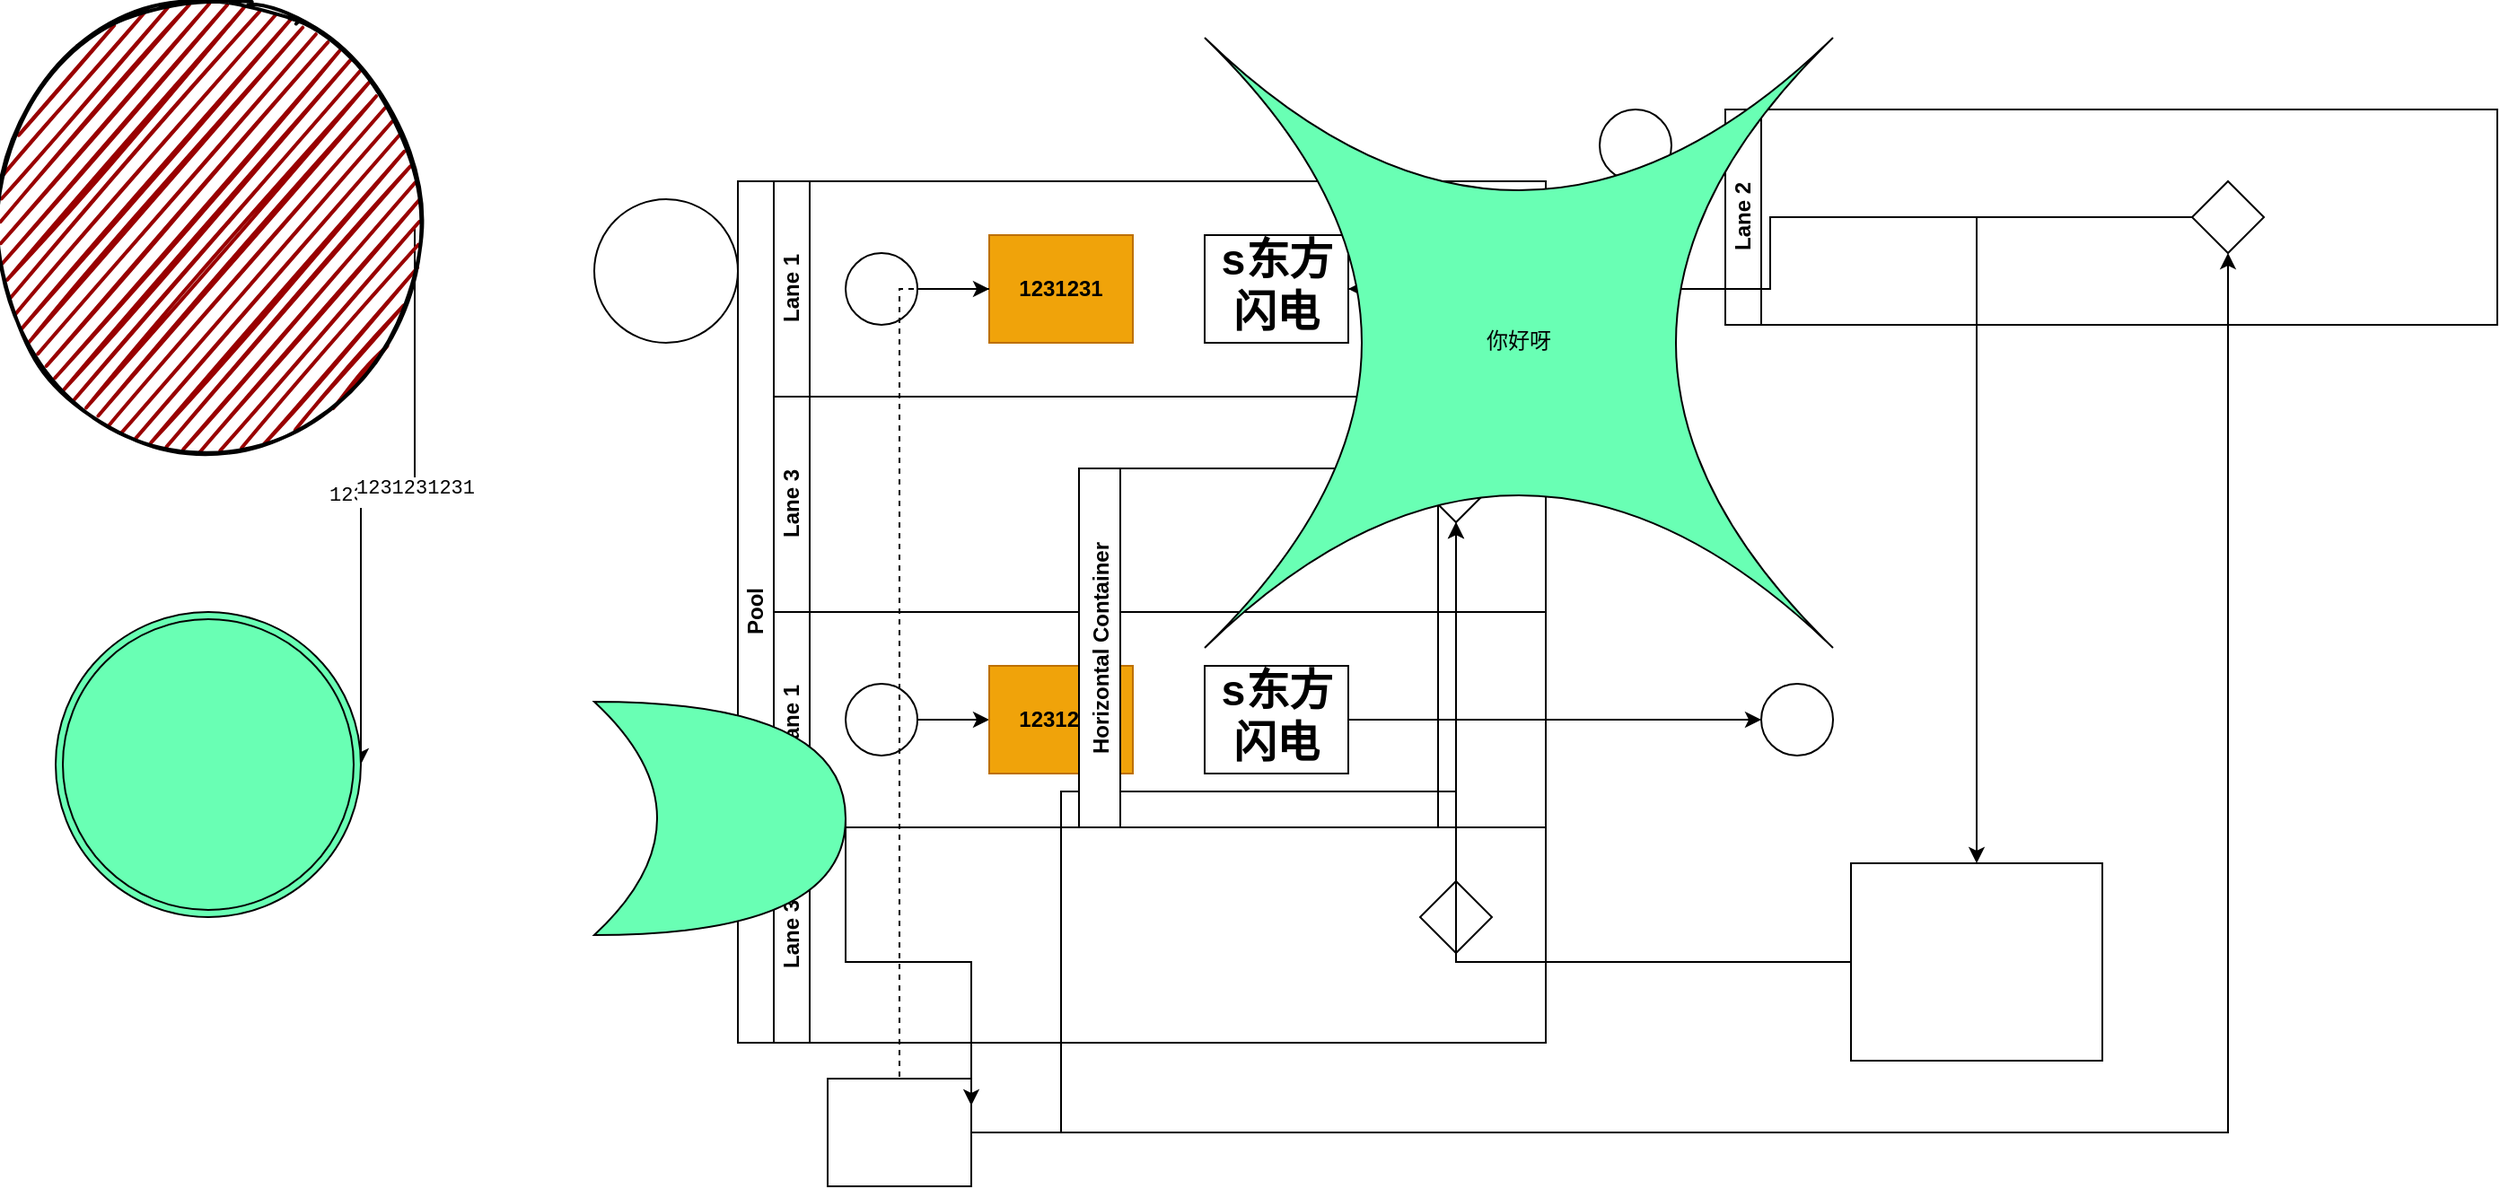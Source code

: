 <mxfile version="19.0.1" type="github">
  <diagram id="prtHgNgQTEPvFCAcTncT" name="Page-1">
    <mxGraphModel dx="2251" dy="737" grid="1" gridSize="10" guides="1" tooltips="1" connect="1" arrows="1" fold="1" page="1" pageScale="1" pageWidth="827" pageHeight="1169" math="0" shadow="0">
      <root>
        <mxCell id="0" />
        <mxCell id="1" parent="0" />
        <mxCell id="dNxyNK7c78bLwvsdeMH5-19" value="Pool" style="swimlane;html=1;childLayout=stackLayout;resizeParent=1;resizeParentMax=0;horizontal=0;startSize=20;horizontalStack=0;" parent="1" vertex="1">
          <mxGeometry x="120" y="120" width="450" height="480" as="geometry" />
        </mxCell>
        <mxCell id="dNxyNK7c78bLwvsdeMH5-20" value="Lane 1" style="swimlane;html=1;startSize=20;horizontal=0;" parent="dNxyNK7c78bLwvsdeMH5-19" vertex="1">
          <mxGeometry x="20" width="430" height="120" as="geometry" />
        </mxCell>
        <mxCell id="dNxyNK7c78bLwvsdeMH5-25" value="" style="edgeStyle=orthogonalEdgeStyle;rounded=0;orthogonalLoop=1;jettySize=auto;html=1;" parent="dNxyNK7c78bLwvsdeMH5-20" source="dNxyNK7c78bLwvsdeMH5-23" target="dNxyNK7c78bLwvsdeMH5-24" edge="1">
          <mxGeometry relative="1" as="geometry" />
        </mxCell>
        <mxCell id="dNxyNK7c78bLwvsdeMH5-23" value="" style="ellipse;whiteSpace=wrap;html=1;" parent="dNxyNK7c78bLwvsdeMH5-20" vertex="1">
          <mxGeometry x="40" y="40" width="40" height="40" as="geometry" />
        </mxCell>
        <mxCell id="dNxyNK7c78bLwvsdeMH5-24" value="1231231" style="rounded=0;whiteSpace=wrap;html=1;fontFamily=Helvetica;fontSize=12;fontColor=#000000;align=center;fillColor=#f0a30a;strokeColor=#BD7000;fontStyle=1" parent="dNxyNK7c78bLwvsdeMH5-20" vertex="1">
          <mxGeometry x="120" y="30" width="80" height="60" as="geometry" />
        </mxCell>
        <mxCell id="dNxyNK7c78bLwvsdeMH5-30" value="&lt;h1&gt;s东方闪电&lt;/h1&gt;" style="rounded=0;whiteSpace=wrap;html=1;fontFamily=Courier New;fontSize=12;fontColor=#000000;align=center;" parent="dNxyNK7c78bLwvsdeMH5-20" vertex="1">
          <mxGeometry x="240" y="30" width="80" height="60" as="geometry" />
        </mxCell>
        <mxCell id="dNxyNK7c78bLwvsdeMH5-22" value="Lane 3" style="swimlane;html=1;startSize=20;horizontal=0;" parent="dNxyNK7c78bLwvsdeMH5-19" vertex="1">
          <mxGeometry x="20" y="120" width="430" height="120" as="geometry" />
        </mxCell>
        <mxCell id="dNxyNK7c78bLwvsdeMH5-36" value="" style="rhombus;whiteSpace=wrap;html=1;fontFamily=Helvetica;fontSize=12;fontColor=#000000;align=center;" parent="dNxyNK7c78bLwvsdeMH5-22" vertex="1">
          <mxGeometry x="360" y="30" width="40" height="40" as="geometry" />
        </mxCell>
        <mxCell id="g-Dw7F94T4QF7kMl9xxq-9" value="Lane 1" style="swimlane;html=1;startSize=20;horizontal=0;" vertex="1" parent="dNxyNK7c78bLwvsdeMH5-19">
          <mxGeometry x="20" y="240" width="430" height="120" as="geometry" />
        </mxCell>
        <mxCell id="g-Dw7F94T4QF7kMl9xxq-10" value="" style="edgeStyle=orthogonalEdgeStyle;rounded=0;orthogonalLoop=1;jettySize=auto;html=1;" edge="1" parent="g-Dw7F94T4QF7kMl9xxq-9" source="g-Dw7F94T4QF7kMl9xxq-11" target="g-Dw7F94T4QF7kMl9xxq-12">
          <mxGeometry relative="1" as="geometry" />
        </mxCell>
        <mxCell id="g-Dw7F94T4QF7kMl9xxq-11" value="" style="ellipse;whiteSpace=wrap;html=1;" vertex="1" parent="g-Dw7F94T4QF7kMl9xxq-9">
          <mxGeometry x="40" y="40" width="40" height="40" as="geometry" />
        </mxCell>
        <mxCell id="g-Dw7F94T4QF7kMl9xxq-12" value="1231231" style="rounded=0;whiteSpace=wrap;html=1;fontFamily=Helvetica;fontSize=12;fontColor=#000000;align=center;fillColor=#f0a30a;strokeColor=#BD7000;fontStyle=1" vertex="1" parent="g-Dw7F94T4QF7kMl9xxq-9">
          <mxGeometry x="120" y="30" width="80" height="60" as="geometry" />
        </mxCell>
        <mxCell id="g-Dw7F94T4QF7kMl9xxq-14" value="&lt;h1&gt;s东方闪电&lt;/h1&gt;" style="rounded=0;whiteSpace=wrap;html=1;fontFamily=Courier New;fontSize=12;fontColor=#000000;align=center;" vertex="1" parent="g-Dw7F94T4QF7kMl9xxq-9">
          <mxGeometry x="240" y="30" width="80" height="60" as="geometry" />
        </mxCell>
        <mxCell id="g-Dw7F94T4QF7kMl9xxq-16" value="Lane 3" style="swimlane;html=1;startSize=20;horizontal=0;" vertex="1" parent="dNxyNK7c78bLwvsdeMH5-19">
          <mxGeometry x="20" y="360" width="430" height="120" as="geometry" />
        </mxCell>
        <mxCell id="g-Dw7F94T4QF7kMl9xxq-17" value="" style="rhombus;whiteSpace=wrap;html=1;fontFamily=Helvetica;fontSize=12;fontColor=#000000;align=center;" vertex="1" parent="g-Dw7F94T4QF7kMl9xxq-16">
          <mxGeometry x="360" y="30" width="40" height="40" as="geometry" />
        </mxCell>
        <mxCell id="dNxyNK7c78bLwvsdeMH5-26" value="" style="rounded=0;whiteSpace=wrap;html=1;fontFamily=Helvetica;fontSize=12;fontColor=#000000;align=center;" parent="1" vertex="1">
          <mxGeometry x="170" y="620" width="80" height="60" as="geometry" />
        </mxCell>
        <mxCell id="dNxyNK7c78bLwvsdeMH5-27" value="" style="edgeStyle=orthogonalEdgeStyle;rounded=0;orthogonalLoop=1;jettySize=auto;html=1;dashed=1;endArrow=none;endFill=0;" parent="1" source="dNxyNK7c78bLwvsdeMH5-24" target="dNxyNK7c78bLwvsdeMH5-26" edge="1">
          <mxGeometry relative="1" as="geometry" />
        </mxCell>
        <mxCell id="dNxyNK7c78bLwvsdeMH5-38" style="edgeStyle=orthogonalEdgeStyle;rounded=0;orthogonalLoop=1;jettySize=auto;html=1;endArrow=classic;endFill=1;" parent="1" source="dNxyNK7c78bLwvsdeMH5-26" target="dNxyNK7c78bLwvsdeMH5-36" edge="1">
          <mxGeometry relative="1" as="geometry">
            <Array as="points">
              <mxPoint x="300" y="460" />
              <mxPoint x="520" y="460" />
            </Array>
          </mxGeometry>
        </mxCell>
        <mxCell id="dNxyNK7c78bLwvsdeMH5-29" value="" style="edgeStyle=orthogonalEdgeStyle;rounded=0;orthogonalLoop=1;jettySize=auto;html=1;endArrow=classic;endFill=1;" parent="1" source="dNxyNK7c78bLwvsdeMH5-26" target="dNxyNK7c78bLwvsdeMH5-28" edge="1">
          <mxGeometry relative="1" as="geometry" />
        </mxCell>
        <mxCell id="dNxyNK7c78bLwvsdeMH5-21" value="Lane 2" style="swimlane;html=1;startSize=20;horizontal=0;" parent="1" vertex="1">
          <mxGeometry x="670" y="80" width="430" height="120" as="geometry" />
        </mxCell>
        <mxCell id="dNxyNK7c78bLwvsdeMH5-28" value="" style="rhombus;whiteSpace=wrap;html=1;fontFamily=Helvetica;fontSize=12;fontColor=#000000;align=center;" parent="dNxyNK7c78bLwvsdeMH5-21" vertex="1">
          <mxGeometry x="260" y="40" width="40" height="40" as="geometry" />
        </mxCell>
        <mxCell id="dNxyNK7c78bLwvsdeMH5-31" style="edgeStyle=orthogonalEdgeStyle;rounded=0;orthogonalLoop=1;jettySize=auto;html=1;endArrow=classic;endFill=1;" parent="1" source="dNxyNK7c78bLwvsdeMH5-28" target="dNxyNK7c78bLwvsdeMH5-30" edge="1">
          <mxGeometry relative="1" as="geometry" />
        </mxCell>
        <mxCell id="dNxyNK7c78bLwvsdeMH5-35" style="edgeStyle=orthogonalEdgeStyle;rounded=0;orthogonalLoop=1;jettySize=auto;html=1;endArrow=classic;endFill=1;" parent="1" source="dNxyNK7c78bLwvsdeMH5-28" target="dNxyNK7c78bLwvsdeMH5-34" edge="1">
          <mxGeometry relative="1" as="geometry" />
        </mxCell>
        <mxCell id="dNxyNK7c78bLwvsdeMH5-34" value="" style="rounded=0;whiteSpace=wrap;html=1;fontFamily=Helvetica;fontSize=12;fontColor=#000000;align=center;" parent="1" vertex="1">
          <mxGeometry x="740" y="500" width="140" height="110" as="geometry" />
        </mxCell>
        <mxCell id="dNxyNK7c78bLwvsdeMH5-37" value="" style="edgeStyle=orthogonalEdgeStyle;rounded=0;orthogonalLoop=1;jettySize=auto;html=1;endArrow=classic;endFill=1;" parent="1" source="dNxyNK7c78bLwvsdeMH5-34" target="dNxyNK7c78bLwvsdeMH5-36" edge="1">
          <mxGeometry relative="1" as="geometry" />
        </mxCell>
        <mxCell id="g-Dw7F94T4QF7kMl9xxq-1" value="" style="ellipse;whiteSpace=wrap;html=1;aspect=fixed;" vertex="1" parent="1">
          <mxGeometry x="40" y="130" width="80" height="80" as="geometry" />
        </mxCell>
        <mxCell id="g-Dw7F94T4QF7kMl9xxq-4" style="rounded=0;orthogonalLoop=1;jettySize=auto;html=1;exitX=1;exitY=0.5;exitDx=0;exitDy=0;exitPerimeter=0;entryX=1;entryY=0.25;entryDx=0;entryDy=0;edgeStyle=elbowEdgeStyle;elbow=vertical;" edge="1" parent="1" source="g-Dw7F94T4QF7kMl9xxq-2" target="dNxyNK7c78bLwvsdeMH5-26">
          <mxGeometry relative="1" as="geometry" />
        </mxCell>
        <mxCell id="g-Dw7F94T4QF7kMl9xxq-2" value="" style="shape=xor;whiteSpace=wrap;html=1;fillColor=#69FFB4;" vertex="1" parent="1">
          <mxGeometry x="40" y="410" width="140" height="130" as="geometry" />
        </mxCell>
        <mxCell id="g-Dw7F94T4QF7kMl9xxq-3" value="Horizontal Container" style="swimlane;horizontal=0;" vertex="1" parent="1">
          <mxGeometry x="310" y="280" width="200" height="200" as="geometry" />
        </mxCell>
        <mxCell id="g-Dw7F94T4QF7kMl9xxq-7" value="1231231313" style="edgeStyle=elbowEdgeStyle;rounded=0;orthogonalLoop=1;jettySize=auto;elbow=vertical;html=1;exitX=1;exitY=0.5;exitDx=0;exitDy=0;entryX=1;entryY=0.5;entryDx=0;entryDy=0;fontFamily=Courier New;" edge="1" parent="1" source="g-Dw7F94T4QF7kMl9xxq-5" target="g-Dw7F94T4QF7kMl9xxq-6">
          <mxGeometry relative="1" as="geometry" />
        </mxCell>
        <mxCell id="g-Dw7F94T4QF7kMl9xxq-8" value="1231231231" style="edgeLabel;html=1;align=center;verticalAlign=middle;resizable=0;points=[];fontFamily=Courier New;" vertex="1" connectable="0" parent="g-Dw7F94T4QF7kMl9xxq-7">
          <mxGeometry x="-0.115" relative="1" as="geometry">
            <mxPoint as="offset" />
          </mxGeometry>
        </mxCell>
        <mxCell id="g-Dw7F94T4QF7kMl9xxq-5" value="" style="ellipse;whiteSpace=wrap;html=1;strokeWidth=2;fillWeight=2;hachureGap=8;fillColor=#990000;fillStyle=dots;sketch=1;fontFamily=Courier New;" vertex="1" parent="1">
          <mxGeometry x="-290" y="20" width="230" height="250" as="geometry" />
        </mxCell>
        <mxCell id="g-Dw7F94T4QF7kMl9xxq-6" value="" style="ellipse;shape=doubleEllipse;whiteSpace=wrap;html=1;aspect=fixed;fontFamily=Courier New;fillColor=#69FFB4;" vertex="1" parent="1">
          <mxGeometry x="-260" y="360" width="170" height="170" as="geometry" />
        </mxCell>
        <mxCell id="dNxyNK7c78bLwvsdeMH5-32" value="" style="ellipse;whiteSpace=wrap;html=1;" parent="1" vertex="1">
          <mxGeometry x="600" y="80" width="40" height="40" as="geometry" />
        </mxCell>
        <mxCell id="dNxyNK7c78bLwvsdeMH5-33" value="" style="edgeStyle=orthogonalEdgeStyle;rounded=0;orthogonalLoop=1;jettySize=auto;html=1;endArrow=classic;endFill=1;" parent="1" source="dNxyNK7c78bLwvsdeMH5-30" target="dNxyNK7c78bLwvsdeMH5-32" edge="1">
          <mxGeometry relative="1" as="geometry" />
        </mxCell>
        <mxCell id="g-Dw7F94T4QF7kMl9xxq-15" value="" style="ellipse;whiteSpace=wrap;html=1;" vertex="1" parent="1">
          <mxGeometry x="690" y="400" width="40" height="40" as="geometry" />
        </mxCell>
        <mxCell id="g-Dw7F94T4QF7kMl9xxq-13" value="" style="edgeStyle=orthogonalEdgeStyle;rounded=0;orthogonalLoop=1;jettySize=auto;html=1;endArrow=classic;endFill=1;" edge="1" parent="1" source="g-Dw7F94T4QF7kMl9xxq-14" target="g-Dw7F94T4QF7kMl9xxq-15">
          <mxGeometry relative="1" as="geometry" />
        </mxCell>
        <mxCell id="g-Dw7F94T4QF7kMl9xxq-18" value="你好呀" style="shape=switch;whiteSpace=wrap;html=1;fontFamily=Courier New;fillColor=#69FFB4;" vertex="1" parent="1">
          <mxGeometry x="380" y="40" width="350" height="340" as="geometry" />
        </mxCell>
      </root>
    </mxGraphModel>
  </diagram>
</mxfile>
